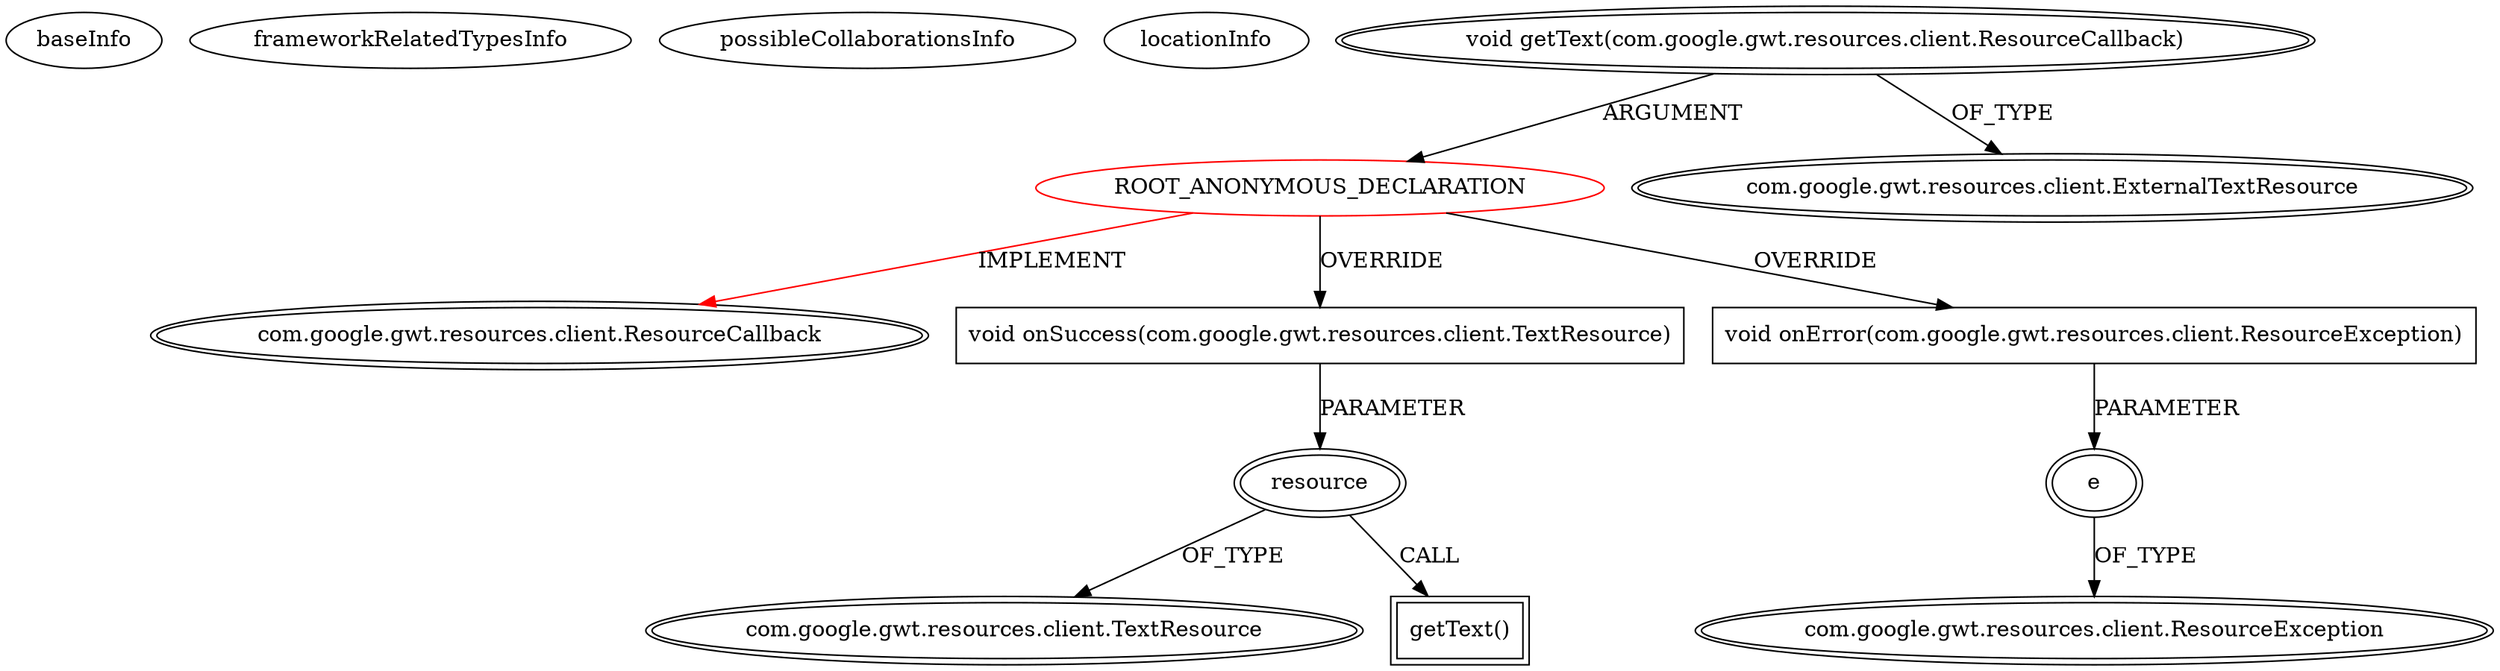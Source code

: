 digraph {
baseInfo[graphId=4545,category="extension_graph",isAnonymous=true,possibleRelation=false]
frameworkRelatedTypesInfo[0="com.google.gwt.resources.client.ResourceCallback"]
possibleCollaborationsInfo[]
locationInfo[projectName="timeu-processing-js-gwt",filePath="/timeu-processing-js-gwt/processing-js-gwt-master/processingjs-gwt/src/main/java/com/github/timeu/gwtlibs/processingjsgwt/client/Processing.java",contextSignature="void load(com.google.gwt.resources.client.ExternalTextResource,java.lang.Runnable)",graphId="4545"]
0[label="ROOT_ANONYMOUS_DECLARATION",vertexType="ROOT_ANONYMOUS_DECLARATION",isFrameworkType=false,color=red]
1[label="com.google.gwt.resources.client.ResourceCallback",vertexType="FRAMEWORK_INTERFACE_TYPE",isFrameworkType=true,peripheries=2]
2[label="void getText(com.google.gwt.resources.client.ResourceCallback)",vertexType="OUTSIDE_CALL",isFrameworkType=true,peripheries=2]
3[label="com.google.gwt.resources.client.ExternalTextResource",vertexType="FRAMEWORK_INTERFACE_TYPE",isFrameworkType=true,peripheries=2]
4[label="void onSuccess(com.google.gwt.resources.client.TextResource)",vertexType="OVERRIDING_METHOD_DECLARATION",isFrameworkType=false,shape=box]
5[label="resource",vertexType="PARAMETER_DECLARATION",isFrameworkType=true,peripheries=2]
6[label="com.google.gwt.resources.client.TextResource",vertexType="FRAMEWORK_INTERFACE_TYPE",isFrameworkType=true,peripheries=2]
8[label="getText()",vertexType="INSIDE_CALL",isFrameworkType=true,peripheries=2,shape=box]
9[label="void onError(com.google.gwt.resources.client.ResourceException)",vertexType="OVERRIDING_METHOD_DECLARATION",isFrameworkType=false,shape=box]
10[label="e",vertexType="PARAMETER_DECLARATION",isFrameworkType=true,peripheries=2]
11[label="com.google.gwt.resources.client.ResourceException",vertexType="FRAMEWORK_CLASS_TYPE",isFrameworkType=true,peripheries=2]
0->1[label="IMPLEMENT",color=red]
2->0[label="ARGUMENT"]
2->3[label="OF_TYPE"]
0->4[label="OVERRIDE"]
5->6[label="OF_TYPE"]
4->5[label="PARAMETER"]
5->8[label="CALL"]
0->9[label="OVERRIDE"]
10->11[label="OF_TYPE"]
9->10[label="PARAMETER"]
}
